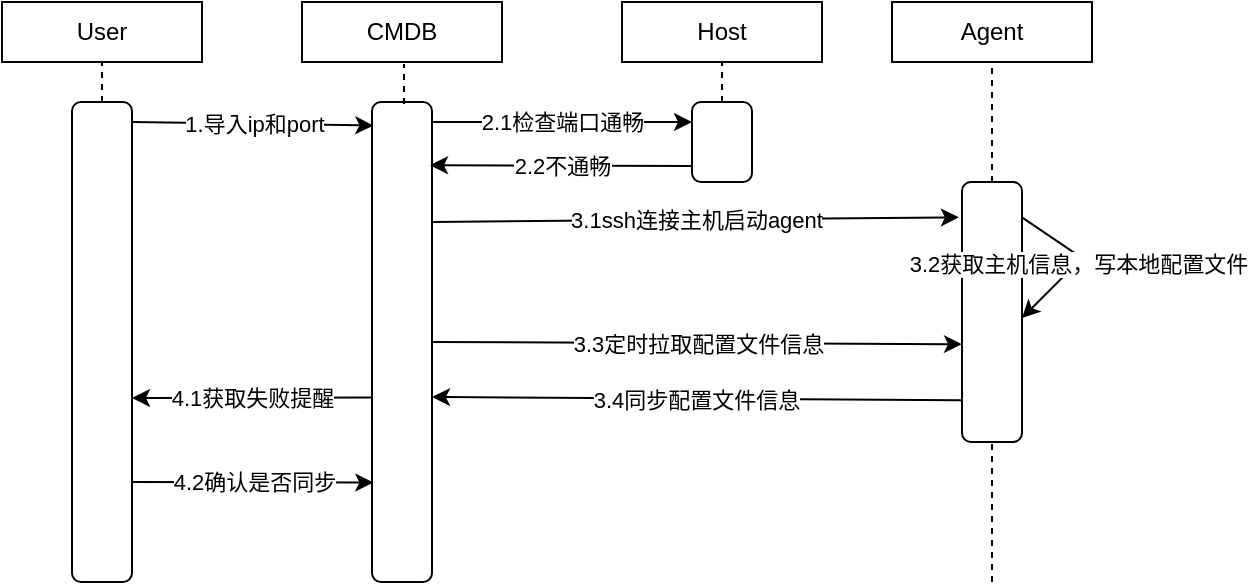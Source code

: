 <mxfile version="16.6.4" type="github">
  <diagram id="vkrxlcEhSVqaesgI-VJM" name="Page-1">
    <mxGraphModel dx="847" dy="446" grid="1" gridSize="10" guides="1" tooltips="1" connect="1" arrows="1" fold="1" page="1" pageScale="1" pageWidth="827" pageHeight="1169" math="0" shadow="0">
      <root>
        <mxCell id="0" />
        <mxCell id="1" parent="0" />
        <mxCell id="Q_rpGc-FQ6wsNoZeYVbg-63" value="" style="group" vertex="1" connectable="0" parent="1">
          <mxGeometry x="190" y="110" width="545" height="290" as="geometry" />
        </mxCell>
        <mxCell id="Q_rpGc-FQ6wsNoZeYVbg-23" value="User" style="rounded=0;whiteSpace=wrap;html=1;shadow=0;glass=0;sketch=0;" vertex="1" parent="Q_rpGc-FQ6wsNoZeYVbg-63">
          <mxGeometry width="100" height="30" as="geometry" />
        </mxCell>
        <mxCell id="Q_rpGc-FQ6wsNoZeYVbg-24" value="CMDB&lt;span style=&quot;color: rgba(0 , 0 , 0 , 0) ; font-family: monospace ; font-size: 0px&quot;&gt;%3CmxGraphModel%3E%3Croot%3E%3CmxCell%20id%3D%220%22%2F%3E%3CmxCell%20id%3D%221%22%20parent%3D%220%22%2F%3E%3CmxCell%20id%3D%222%22%20value%3D%22User%22%20style%3D%22rounded%3D0%3BwhiteSpace%3Dwrap%3Bhtml%3D1%3Bshadow%3D0%3Bglass%3D0%3Bsketch%3D0%3B%22%20vertex%3D%221%22%20parent%3D%221%22%3E%3CmxGeometry%20x%3D%22190%22%20y%3D%22110%22%20width%3D%22100%22%20height%3D%2230%22%20as%3D%22geometry%22%2F%3E%3C%2FmxCell%3E%3C%2Froot%3E%3C%2FmxGraphModel%3E&lt;/span&gt;" style="rounded=0;whiteSpace=wrap;html=1;shadow=0;glass=0;sketch=0;" vertex="1" parent="Q_rpGc-FQ6wsNoZeYVbg-63">
          <mxGeometry x="150" width="100" height="30" as="geometry" />
        </mxCell>
        <mxCell id="Q_rpGc-FQ6wsNoZeYVbg-25" value="Host" style="rounded=0;whiteSpace=wrap;html=1;shadow=0;glass=0;sketch=0;" vertex="1" parent="Q_rpGc-FQ6wsNoZeYVbg-63">
          <mxGeometry x="310" width="100" height="30" as="geometry" />
        </mxCell>
        <mxCell id="Q_rpGc-FQ6wsNoZeYVbg-26" value="" style="rounded=1;whiteSpace=wrap;html=1;shadow=0;glass=0;sketch=0;" vertex="1" parent="Q_rpGc-FQ6wsNoZeYVbg-63">
          <mxGeometry x="35" y="50" width="30" height="240" as="geometry" />
        </mxCell>
        <mxCell id="Q_rpGc-FQ6wsNoZeYVbg-27" value="" style="rounded=1;whiteSpace=wrap;html=1;shadow=0;glass=0;sketch=0;" vertex="1" parent="Q_rpGc-FQ6wsNoZeYVbg-63">
          <mxGeometry x="185" y="50" width="30" height="240" as="geometry" />
        </mxCell>
        <mxCell id="Q_rpGc-FQ6wsNoZeYVbg-31" value="" style="endArrow=classic;html=1;rounded=0;entryX=0.022;entryY=0.049;entryDx=0;entryDy=0;entryPerimeter=0;" edge="1" parent="Q_rpGc-FQ6wsNoZeYVbg-63" target="Q_rpGc-FQ6wsNoZeYVbg-27">
          <mxGeometry relative="1" as="geometry">
            <mxPoint x="65" y="60" as="sourcePoint" />
            <mxPoint x="180" y="60" as="targetPoint" />
          </mxGeometry>
        </mxCell>
        <mxCell id="Q_rpGc-FQ6wsNoZeYVbg-32" value="1.导入ip和port" style="edgeLabel;resizable=0;html=1;align=center;verticalAlign=middle;rounded=0;shadow=0;glass=0;sketch=0;" connectable="0" vertex="1" parent="Q_rpGc-FQ6wsNoZeYVbg-31">
          <mxGeometry relative="1" as="geometry" />
        </mxCell>
        <mxCell id="Q_rpGc-FQ6wsNoZeYVbg-34" value="" style="endArrow=classic;html=1;rounded=0;entryX=0;entryY=0.25;entryDx=0;entryDy=0;" edge="1" parent="Q_rpGc-FQ6wsNoZeYVbg-63" target="Q_rpGc-FQ6wsNoZeYVbg-36">
          <mxGeometry relative="1" as="geometry">
            <mxPoint x="215" y="60" as="sourcePoint" />
            <mxPoint x="340" y="60" as="targetPoint" />
          </mxGeometry>
        </mxCell>
        <mxCell id="Q_rpGc-FQ6wsNoZeYVbg-35" value="2.1检查端口通畅" style="edgeLabel;resizable=0;html=1;align=center;verticalAlign=middle;rounded=0;shadow=0;glass=0;sketch=0;" connectable="0" vertex="1" parent="Q_rpGc-FQ6wsNoZeYVbg-34">
          <mxGeometry relative="1" as="geometry" />
        </mxCell>
        <mxCell id="Q_rpGc-FQ6wsNoZeYVbg-36" value="" style="rounded=1;whiteSpace=wrap;html=1;shadow=0;glass=0;sketch=0;" vertex="1" parent="Q_rpGc-FQ6wsNoZeYVbg-63">
          <mxGeometry x="345" y="50" width="30" height="40" as="geometry" />
        </mxCell>
        <mxCell id="Q_rpGc-FQ6wsNoZeYVbg-37" value="" style="endArrow=classic;html=1;rounded=0;entryX=0.967;entryY=0.141;entryDx=0;entryDy=0;entryPerimeter=0;exitX=0;exitY=0.75;exitDx=0;exitDy=0;" edge="1" parent="Q_rpGc-FQ6wsNoZeYVbg-63">
          <mxGeometry relative="1" as="geometry">
            <mxPoint x="345" y="82" as="sourcePoint" />
            <mxPoint x="214.01" y="81.61" as="targetPoint" />
          </mxGeometry>
        </mxCell>
        <mxCell id="Q_rpGc-FQ6wsNoZeYVbg-38" value="2.2不通畅" style="edgeLabel;resizable=0;html=1;align=center;verticalAlign=middle;rounded=0;shadow=0;glass=0;sketch=0;" connectable="0" vertex="1" parent="Q_rpGc-FQ6wsNoZeYVbg-37">
          <mxGeometry relative="1" as="geometry" />
        </mxCell>
        <mxCell id="Q_rpGc-FQ6wsNoZeYVbg-39" value="" style="endArrow=classic;html=1;rounded=0;entryX=-0.052;entryY=0.136;entryDx=0;entryDy=0;entryPerimeter=0;exitX=1;exitY=0.25;exitDx=0;exitDy=0;" edge="1" parent="Q_rpGc-FQ6wsNoZeYVbg-63" source="Q_rpGc-FQ6wsNoZeYVbg-27" target="Q_rpGc-FQ6wsNoZeYVbg-42">
          <mxGeometry relative="1" as="geometry">
            <mxPoint x="220" y="106" as="sourcePoint" />
            <mxPoint x="345.57" y="99.9" as="targetPoint" />
          </mxGeometry>
        </mxCell>
        <mxCell id="Q_rpGc-FQ6wsNoZeYVbg-40" value="3.1ssh连接主机启动agent" style="edgeLabel;resizable=0;html=1;align=center;verticalAlign=middle;rounded=0;shadow=0;glass=0;sketch=0;" connectable="0" vertex="1" parent="Q_rpGc-FQ6wsNoZeYVbg-39">
          <mxGeometry relative="1" as="geometry" />
        </mxCell>
        <mxCell id="Q_rpGc-FQ6wsNoZeYVbg-41" value="Agent" style="rounded=0;whiteSpace=wrap;html=1;shadow=0;glass=0;sketch=0;" vertex="1" parent="Q_rpGc-FQ6wsNoZeYVbg-63">
          <mxGeometry x="445" width="100" height="30" as="geometry" />
        </mxCell>
        <mxCell id="Q_rpGc-FQ6wsNoZeYVbg-42" value="" style="rounded=1;whiteSpace=wrap;html=1;shadow=0;glass=0;sketch=0;" vertex="1" parent="Q_rpGc-FQ6wsNoZeYVbg-63">
          <mxGeometry x="480" y="90" width="30" height="130" as="geometry" />
        </mxCell>
        <mxCell id="Q_rpGc-FQ6wsNoZeYVbg-44" value="" style="endArrow=classic;html=1;rounded=0;" edge="1" parent="Q_rpGc-FQ6wsNoZeYVbg-63">
          <mxGeometry relative="1" as="geometry">
            <mxPoint x="510" y="107.71" as="sourcePoint" />
            <mxPoint x="510" y="158" as="targetPoint" />
            <Array as="points">
              <mxPoint x="540" y="128" />
            </Array>
          </mxGeometry>
        </mxCell>
        <mxCell id="Q_rpGc-FQ6wsNoZeYVbg-45" value="3.2获取主机信息，写本地配置文件" style="edgeLabel;resizable=0;html=1;align=center;verticalAlign=middle;rounded=0;shadow=0;glass=0;sketch=0;" connectable="0" vertex="1" parent="Q_rpGc-FQ6wsNoZeYVbg-44">
          <mxGeometry relative="1" as="geometry" />
        </mxCell>
        <mxCell id="Q_rpGc-FQ6wsNoZeYVbg-46" value="" style="endArrow=classic;html=1;rounded=0;entryX=-0.052;entryY=0.136;entryDx=0;entryDy=0;entryPerimeter=0;exitX=1;exitY=0.5;exitDx=0;exitDy=0;" edge="1" parent="Q_rpGc-FQ6wsNoZeYVbg-63" source="Q_rpGc-FQ6wsNoZeYVbg-27">
          <mxGeometry relative="1" as="geometry">
            <mxPoint x="216.56" y="170" as="sourcePoint" />
            <mxPoint x="480" y="171.1" as="targetPoint" />
          </mxGeometry>
        </mxCell>
        <mxCell id="Q_rpGc-FQ6wsNoZeYVbg-47" value="3.3定时拉取配置文件信息" style="edgeLabel;resizable=0;html=1;align=center;verticalAlign=middle;rounded=0;shadow=0;glass=0;sketch=0;" connectable="0" vertex="1" parent="Q_rpGc-FQ6wsNoZeYVbg-46">
          <mxGeometry relative="1" as="geometry" />
        </mxCell>
        <mxCell id="Q_rpGc-FQ6wsNoZeYVbg-48" value="" style="endArrow=classic;html=1;rounded=0;entryX=1;entryY=0.75;entryDx=0;entryDy=0;exitX=-0.015;exitY=0.916;exitDx=0;exitDy=0;exitPerimeter=0;" edge="1" parent="Q_rpGc-FQ6wsNoZeYVbg-63">
          <mxGeometry relative="1" as="geometry">
            <mxPoint x="479.55" y="199.08" as="sourcePoint" />
            <mxPoint x="215" y="197.5" as="targetPoint" />
          </mxGeometry>
        </mxCell>
        <mxCell id="Q_rpGc-FQ6wsNoZeYVbg-49" value="3.4同步配置文件信息" style="edgeLabel;resizable=0;html=1;align=center;verticalAlign=middle;rounded=0;shadow=0;glass=0;sketch=0;" connectable="0" vertex="1" parent="Q_rpGc-FQ6wsNoZeYVbg-48">
          <mxGeometry relative="1" as="geometry" />
        </mxCell>
        <mxCell id="Q_rpGc-FQ6wsNoZeYVbg-52" value="" style="endArrow=classic;html=1;rounded=0;entryX=0.022;entryY=0.049;entryDx=0;entryDy=0;entryPerimeter=0;" edge="1" parent="Q_rpGc-FQ6wsNoZeYVbg-63">
          <mxGeometry relative="1" as="geometry">
            <mxPoint x="65.0" y="240" as="sourcePoint" />
            <mxPoint x="185.66" y="240.29" as="targetPoint" />
          </mxGeometry>
        </mxCell>
        <mxCell id="Q_rpGc-FQ6wsNoZeYVbg-53" value="4.2确认是否同步" style="edgeLabel;resizable=0;html=1;align=center;verticalAlign=middle;rounded=0;shadow=0;glass=0;sketch=0;" connectable="0" vertex="1" parent="Q_rpGc-FQ6wsNoZeYVbg-52">
          <mxGeometry relative="1" as="geometry" />
        </mxCell>
        <mxCell id="Q_rpGc-FQ6wsNoZeYVbg-56" value="" style="endArrow=classic;html=1;rounded=0;entryX=1;entryY=0.75;entryDx=0;entryDy=0;exitX=-0.008;exitY=0.624;exitDx=0;exitDy=0;exitPerimeter=0;" edge="1" parent="Q_rpGc-FQ6wsNoZeYVbg-63">
          <mxGeometry relative="1" as="geometry">
            <mxPoint x="184.76" y="197.76" as="sourcePoint" />
            <mxPoint x="65" y="198" as="targetPoint" />
          </mxGeometry>
        </mxCell>
        <mxCell id="Q_rpGc-FQ6wsNoZeYVbg-57" value="4.1获取失败提醒" style="edgeLabel;resizable=0;html=1;align=center;verticalAlign=middle;rounded=0;shadow=0;glass=0;sketch=0;" connectable="0" vertex="1" parent="Q_rpGc-FQ6wsNoZeYVbg-56">
          <mxGeometry relative="1" as="geometry" />
        </mxCell>
        <mxCell id="Q_rpGc-FQ6wsNoZeYVbg-58" value="" style="endArrow=none;dashed=1;html=1;rounded=0;entryX=0.5;entryY=1;entryDx=0;entryDy=0;" edge="1" parent="Q_rpGc-FQ6wsNoZeYVbg-63" source="Q_rpGc-FQ6wsNoZeYVbg-26" target="Q_rpGc-FQ6wsNoZeYVbg-23">
          <mxGeometry width="50" height="50" relative="1" as="geometry">
            <mxPoint x="-30" y="110" as="sourcePoint" />
            <mxPoint x="20" y="60" as="targetPoint" />
          </mxGeometry>
        </mxCell>
        <mxCell id="Q_rpGc-FQ6wsNoZeYVbg-59" value="" style="endArrow=none;dashed=1;html=1;rounded=0;entryX=0.5;entryY=1;entryDx=0;entryDy=0;" edge="1" parent="Q_rpGc-FQ6wsNoZeYVbg-63">
          <mxGeometry width="50" height="50" relative="1" as="geometry">
            <mxPoint x="201" y="51" as="sourcePoint" />
            <mxPoint x="201" y="31" as="targetPoint" />
          </mxGeometry>
        </mxCell>
        <mxCell id="Q_rpGc-FQ6wsNoZeYVbg-60" value="" style="endArrow=none;dashed=1;html=1;rounded=0;entryX=0.5;entryY=1;entryDx=0;entryDy=0;" edge="1" parent="Q_rpGc-FQ6wsNoZeYVbg-63">
          <mxGeometry width="50" height="50" relative="1" as="geometry">
            <mxPoint x="360" y="50" as="sourcePoint" />
            <mxPoint x="360" y="30" as="targetPoint" />
          </mxGeometry>
        </mxCell>
        <mxCell id="Q_rpGc-FQ6wsNoZeYVbg-61" value="" style="endArrow=none;dashed=1;html=1;rounded=0;exitX=0.5;exitY=0;exitDx=0;exitDy=0;" edge="1" parent="Q_rpGc-FQ6wsNoZeYVbg-63" source="Q_rpGc-FQ6wsNoZeYVbg-42">
          <mxGeometry width="50" height="50" relative="1" as="geometry">
            <mxPoint x="489" y="51" as="sourcePoint" />
            <mxPoint x="495" y="30" as="targetPoint" />
          </mxGeometry>
        </mxCell>
        <mxCell id="Q_rpGc-FQ6wsNoZeYVbg-62" value="" style="endArrow=none;dashed=1;html=1;rounded=0;entryX=0.5;entryY=1;entryDx=0;entryDy=0;" edge="1" parent="Q_rpGc-FQ6wsNoZeYVbg-63" target="Q_rpGc-FQ6wsNoZeYVbg-42">
          <mxGeometry width="50" height="50" relative="1" as="geometry">
            <mxPoint x="495" y="290" as="sourcePoint" />
            <mxPoint x="530" y="230" as="targetPoint" />
          </mxGeometry>
        </mxCell>
      </root>
    </mxGraphModel>
  </diagram>
</mxfile>
